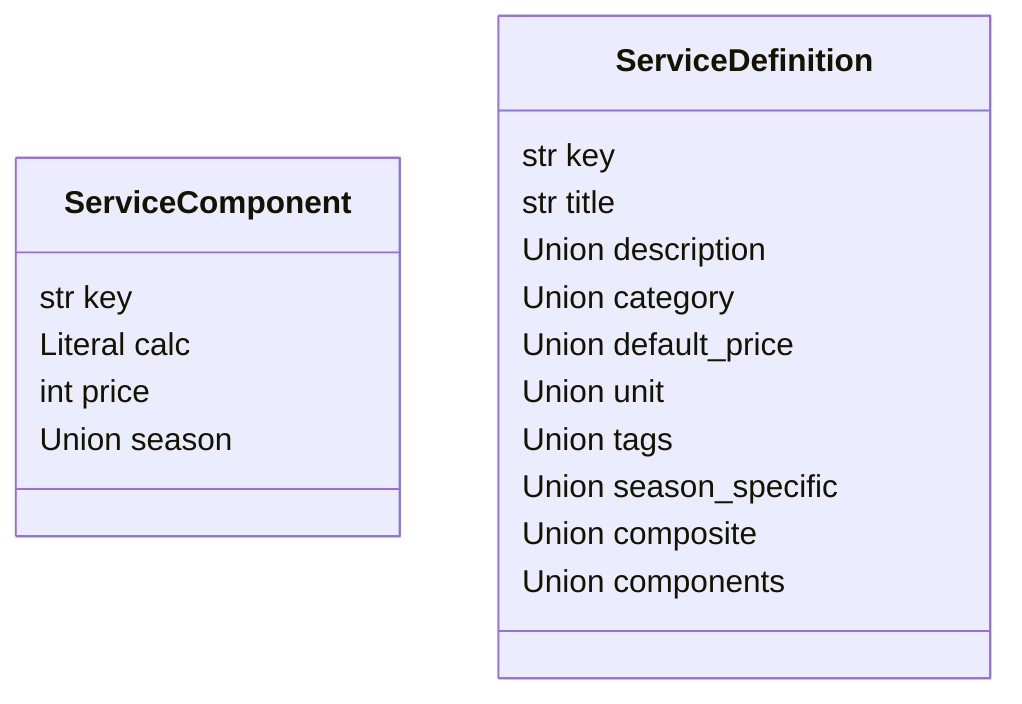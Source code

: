 classDiagram
class ServiceComponent {
  str key
  Literal calc
  int price
  Union season
}
class ServiceDefinition {
  str key
  str title
  Union description
  Union category
  Union default_price
  Union unit
  Union tags
  Union season_specific
  Union composite
  Union components
}
